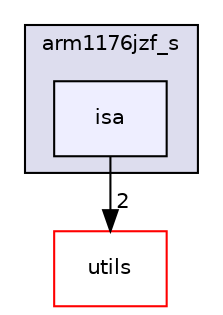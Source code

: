 digraph "src/core/arm1176jzf_s/isa" {
  bgcolor=transparent;
  compound=true
  node [ fontsize="10", fontname="Helvetica"];
  edge [ labelfontsize="10", labelfontname="Helvetica"];
  subgraph clusterdir_5c2a493d5805d567e6a0ff4c1ba80ec6 {
    graph [ bgcolor="#ddddee", pencolor="black", label="arm1176jzf_s" fontname="Helvetica", fontsize="10", URL="dir_5c2a493d5805d567e6a0ff4c1ba80ec6.html"]
  dir_18d97c789d65c625ba9fe3de5ae3d420 [shape=box, label="isa", style="filled", fillcolor="#eeeeff", pencolor="black", URL="dir_18d97c789d65c625ba9fe3de5ae3d420.html"];
  }
  dir_a8053b3d69cfefb2b2e6ec7bf9dd5c1a [shape=box label="utils" color="red" URL="dir_a8053b3d69cfefb2b2e6ec7bf9dd5c1a.html"];
  dir_18d97c789d65c625ba9fe3de5ae3d420->dir_a8053b3d69cfefb2b2e6ec7bf9dd5c1a [headlabel="2", labeldistance=1.5 headhref="dir_000003_000006.html"];
}
